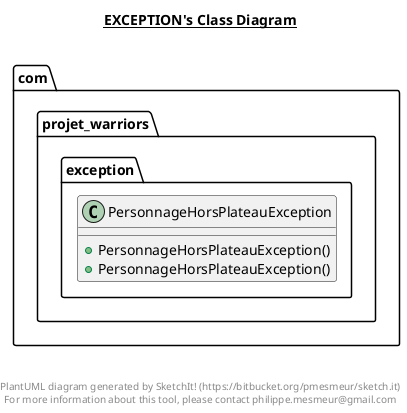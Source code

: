 @startuml

title __EXCEPTION's Class Diagram__\n

  namespace com.projet_warriors {
    namespace exception {
      class com.projet_warriors.exception.PersonnageHorsPlateauException {
          + PersonnageHorsPlateauException()
          + PersonnageHorsPlateauException()
      }
    }
  }
  



right footer


PlantUML diagram generated by SketchIt! (https://bitbucket.org/pmesmeur/sketch.it)
For more information about this tool, please contact philippe.mesmeur@gmail.com
endfooter

@enduml
